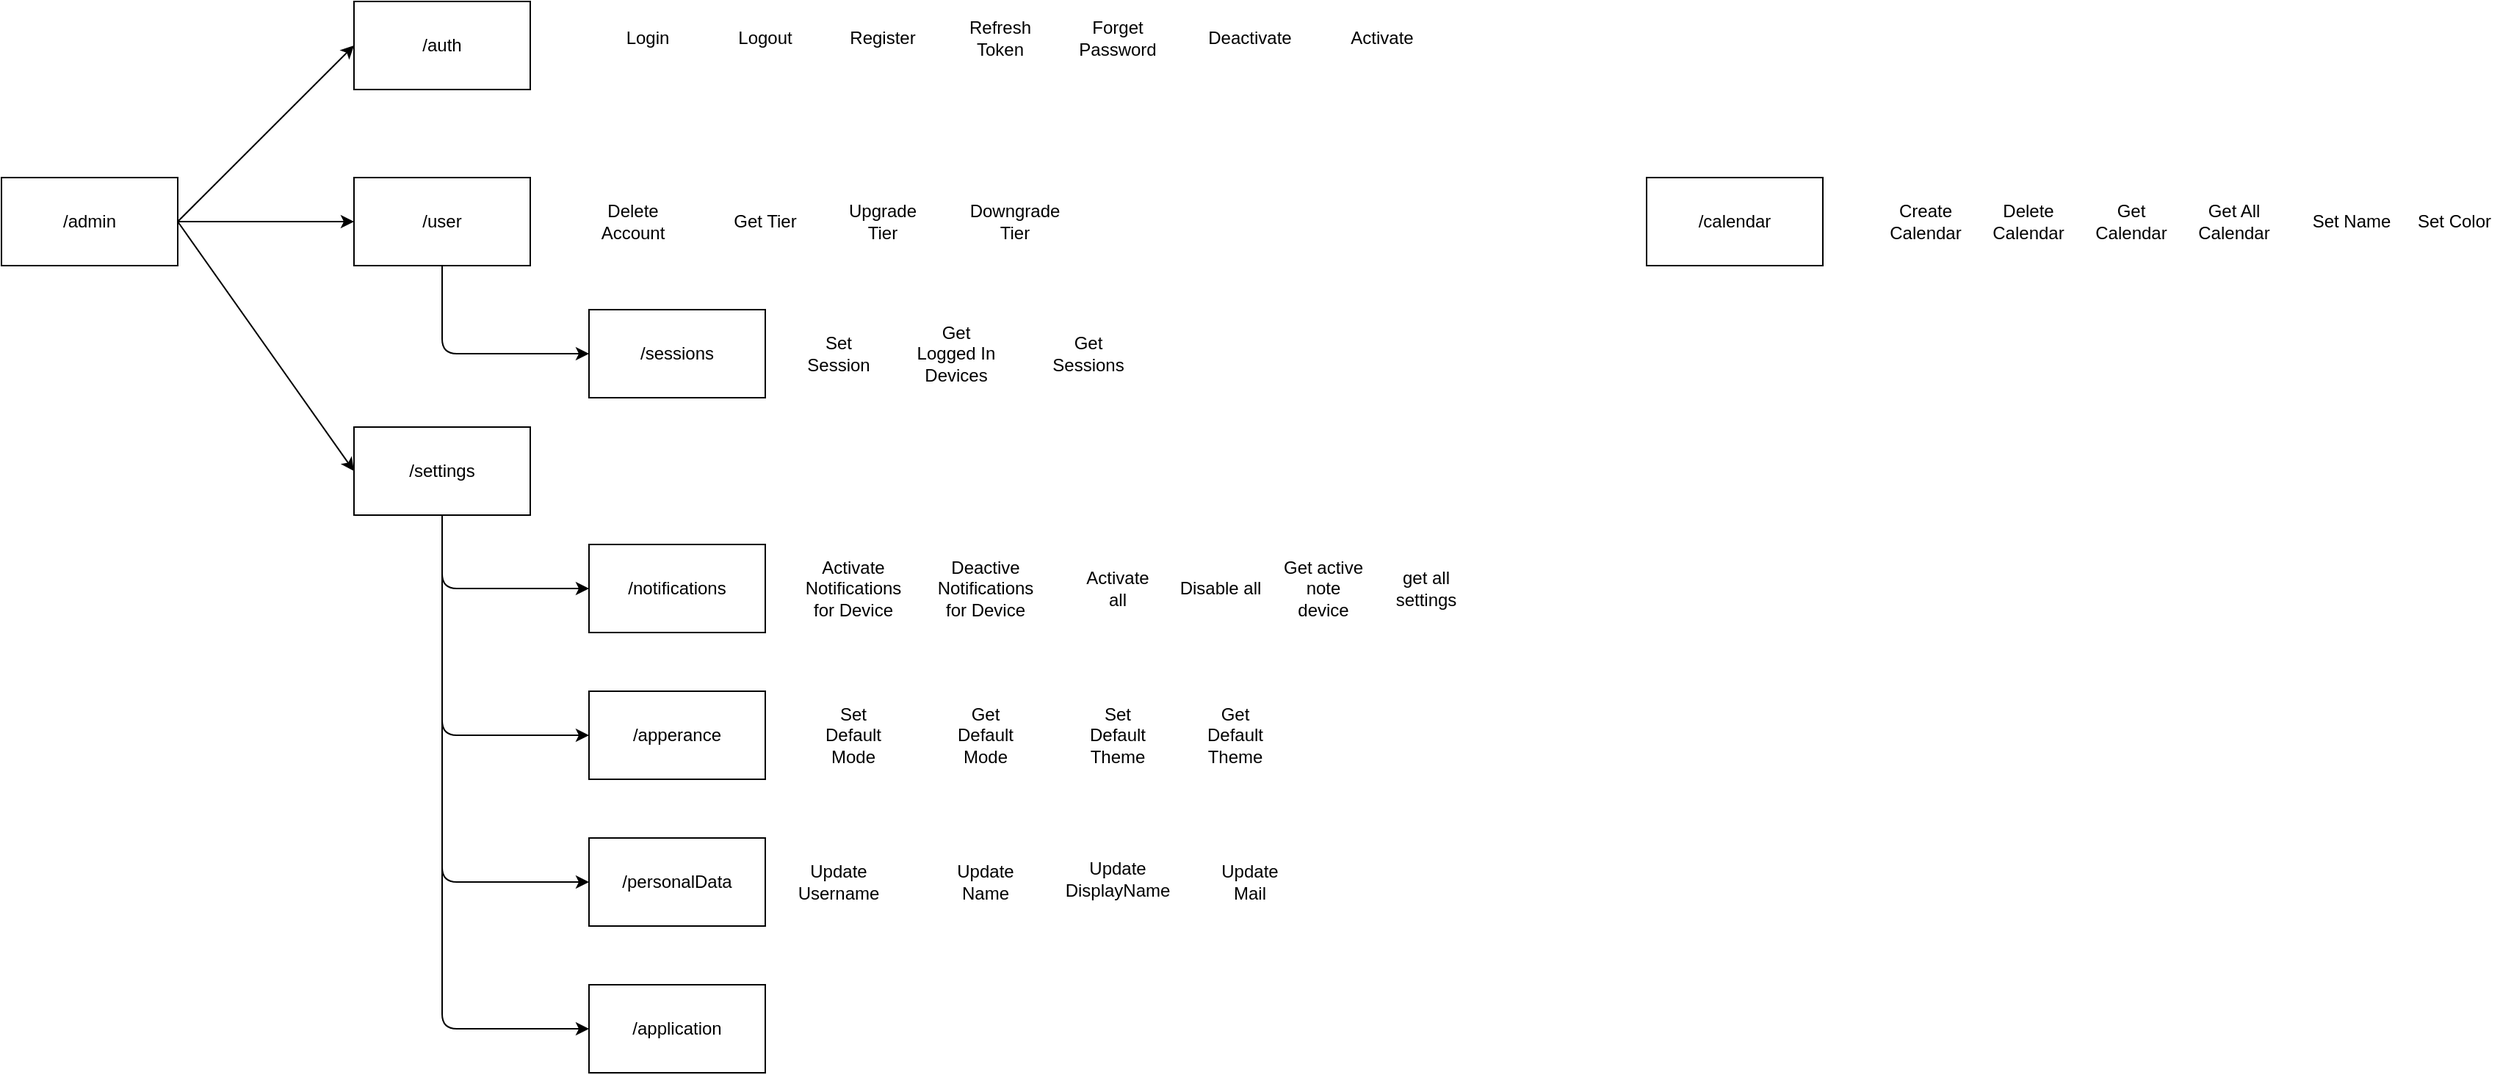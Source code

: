 <mxfile>
    <diagram id="sLfnsx0PsjXrV4OSWLCP" name="Page-1">
        <mxGraphModel dx="815" dy="1382" grid="1" gridSize="10" guides="1" tooltips="1" connect="1" arrows="1" fold="1" page="0" pageScale="1" pageWidth="827" pageHeight="1169" math="0" shadow="0">
            <root>
                <mxCell id="0"/>
                <mxCell id="1" parent="0"/>
                <mxCell id="41" style="edgeStyle=none;html=1;entryX=0;entryY=0.5;entryDx=0;entryDy=0;exitX=1;exitY=0.5;exitDx=0;exitDy=0;" edge="1" parent="1" source="9" target="10">
                    <mxGeometry relative="1" as="geometry"/>
                </mxCell>
                <mxCell id="42" style="edgeStyle=none;html=1;entryX=0;entryY=0.5;entryDx=0;entryDy=0;exitX=1;exitY=0.5;exitDx=0;exitDy=0;" edge="1" parent="1" source="9" target="12">
                    <mxGeometry relative="1" as="geometry">
                        <mxPoint x="360" y="-300" as="sourcePoint"/>
                    </mxGeometry>
                </mxCell>
                <mxCell id="43" style="edgeStyle=none;html=1;exitX=1;exitY=0.5;exitDx=0;exitDy=0;entryX=0;entryY=0.5;entryDx=0;entryDy=0;" edge="1" parent="1" source="9" target="11">
                    <mxGeometry relative="1" as="geometry"/>
                </mxCell>
                <mxCell id="9" value="/admin" style="rounded=0;whiteSpace=wrap;html=1;" vertex="1" parent="1">
                    <mxGeometry x="200" y="-400" width="120" height="60" as="geometry"/>
                </mxCell>
                <mxCell id="59" style="edgeStyle=none;html=1;entryX=0;entryY=0.5;entryDx=0;entryDy=0;exitX=0.5;exitY=1;exitDx=0;exitDy=0;" edge="1" parent="1" source="10" target="31">
                    <mxGeometry relative="1" as="geometry">
                        <Array as="points">
                            <mxPoint x="500" y="-280"/>
                        </Array>
                    </mxGeometry>
                </mxCell>
                <mxCell id="10" value="/user" style="rounded=0;whiteSpace=wrap;html=1;" vertex="1" parent="1">
                    <mxGeometry x="440" y="-400" width="120" height="60" as="geometry"/>
                </mxCell>
                <mxCell id="44" style="edgeStyle=none;html=1;entryX=0;entryY=0.5;entryDx=0;entryDy=0;exitX=0.5;exitY=1;exitDx=0;exitDy=0;" edge="1" parent="1" source="11" target="30">
                    <mxGeometry relative="1" as="geometry">
                        <Array as="points">
                            <mxPoint x="500" y="80"/>
                        </Array>
                    </mxGeometry>
                </mxCell>
                <mxCell id="46" style="edgeStyle=none;html=1;exitX=0.5;exitY=1;exitDx=0;exitDy=0;entryX=0;entryY=0.5;entryDx=0;entryDy=0;" edge="1" parent="1" source="11" target="32">
                    <mxGeometry relative="1" as="geometry">
                        <Array as="points">
                            <mxPoint x="500" y="-20"/>
                        </Array>
                    </mxGeometry>
                </mxCell>
                <mxCell id="47" style="edgeStyle=none;html=1;exitX=0.5;exitY=1;exitDx=0;exitDy=0;entryX=0;entryY=0.5;entryDx=0;entryDy=0;" edge="1" parent="1" source="11" target="33">
                    <mxGeometry relative="1" as="geometry">
                        <Array as="points">
                            <mxPoint x="500" y="-120"/>
                        </Array>
                    </mxGeometry>
                </mxCell>
                <mxCell id="66" style="edgeStyle=none;html=1;exitX=0.5;exitY=1;exitDx=0;exitDy=0;entryX=0;entryY=0.5;entryDx=0;entryDy=0;" edge="1" parent="1" source="11" target="65">
                    <mxGeometry relative="1" as="geometry">
                        <mxPoint x="590" y="190" as="targetPoint"/>
                        <Array as="points">
                            <mxPoint x="500" y="180"/>
                        </Array>
                    </mxGeometry>
                </mxCell>
                <mxCell id="11" value="/settings" style="rounded=0;whiteSpace=wrap;html=1;" vertex="1" parent="1">
                    <mxGeometry x="440" y="-230" width="120" height="60" as="geometry"/>
                </mxCell>
                <mxCell id="12" value="/auth" style="rounded=0;whiteSpace=wrap;html=1;" vertex="1" parent="1">
                    <mxGeometry x="440" y="-520" width="120" height="60" as="geometry"/>
                </mxCell>
                <mxCell id="30" value="/personalData" style="rounded=0;whiteSpace=wrap;html=1;" vertex="1" parent="1">
                    <mxGeometry x="600" y="50" width="120" height="60" as="geometry"/>
                </mxCell>
                <mxCell id="31" value="/sessions" style="rounded=0;whiteSpace=wrap;html=1;" vertex="1" parent="1">
                    <mxGeometry x="600" y="-310" width="120" height="60" as="geometry"/>
                </mxCell>
                <mxCell id="32" value="/apperance" style="rounded=0;whiteSpace=wrap;html=1;" vertex="1" parent="1">
                    <mxGeometry x="600" y="-50" width="120" height="60" as="geometry"/>
                </mxCell>
                <mxCell id="33" value="/notifications" style="rounded=0;whiteSpace=wrap;html=1;" vertex="1" parent="1">
                    <mxGeometry x="600" y="-150" width="120" height="60" as="geometry"/>
                </mxCell>
                <mxCell id="49" value="Login" style="text;html=1;strokeColor=none;fillColor=none;align=center;verticalAlign=middle;whiteSpace=wrap;rounded=0;" vertex="1" parent="1">
                    <mxGeometry x="610" y="-510" width="60" height="30" as="geometry"/>
                </mxCell>
                <mxCell id="50" value="Logout" style="text;html=1;strokeColor=none;fillColor=none;align=center;verticalAlign=middle;whiteSpace=wrap;rounded=0;" vertex="1" parent="1">
                    <mxGeometry x="690" y="-510" width="60" height="30" as="geometry"/>
                </mxCell>
                <mxCell id="51" value="Register" style="text;html=1;strokeColor=none;fillColor=none;align=center;verticalAlign=middle;whiteSpace=wrap;rounded=0;" vertex="1" parent="1">
                    <mxGeometry x="770" y="-510" width="60" height="30" as="geometry"/>
                </mxCell>
                <mxCell id="52" value="Forget Password" style="text;html=1;strokeColor=none;fillColor=none;align=center;verticalAlign=middle;whiteSpace=wrap;rounded=0;" vertex="1" parent="1">
                    <mxGeometry x="930" y="-510" width="60" height="30" as="geometry"/>
                </mxCell>
                <mxCell id="54" value="Delete Account" style="text;html=1;strokeColor=none;fillColor=none;align=center;verticalAlign=middle;whiteSpace=wrap;rounded=0;" vertex="1" parent="1">
                    <mxGeometry x="600" y="-385" width="60" height="30" as="geometry"/>
                </mxCell>
                <mxCell id="56" value="Upgrade Tier" style="text;html=1;strokeColor=none;fillColor=none;align=center;verticalAlign=middle;whiteSpace=wrap;rounded=0;" vertex="1" parent="1">
                    <mxGeometry x="770" y="-385" width="60" height="30" as="geometry"/>
                </mxCell>
                <mxCell id="57" value="Downgrade&lt;br&gt;Tier" style="text;html=1;strokeColor=none;fillColor=none;align=center;verticalAlign=middle;whiteSpace=wrap;rounded=0;" vertex="1" parent="1">
                    <mxGeometry x="860" y="-385" width="60" height="30" as="geometry"/>
                </mxCell>
                <mxCell id="58" value="Get Tier" style="text;html=1;strokeColor=none;fillColor=none;align=center;verticalAlign=middle;whiteSpace=wrap;rounded=0;" vertex="1" parent="1">
                    <mxGeometry x="690" y="-385" width="60" height="30" as="geometry"/>
                </mxCell>
                <mxCell id="60" value="Set Session" style="text;html=1;strokeColor=none;fillColor=none;align=center;verticalAlign=middle;whiteSpace=wrap;rounded=0;" vertex="1" parent="1">
                    <mxGeometry x="740" y="-295" width="60" height="30" as="geometry"/>
                </mxCell>
                <mxCell id="61" value="Get Logged In Devices" style="text;html=1;strokeColor=none;fillColor=none;align=center;verticalAlign=middle;whiteSpace=wrap;rounded=0;" vertex="1" parent="1">
                    <mxGeometry x="820" y="-295" width="60" height="30" as="geometry"/>
                </mxCell>
                <mxCell id="62" value="Get Sessions" style="text;html=1;strokeColor=none;fillColor=none;align=center;verticalAlign=middle;whiteSpace=wrap;rounded=0;" vertex="1" parent="1">
                    <mxGeometry x="910" y="-295" width="60" height="30" as="geometry"/>
                </mxCell>
                <mxCell id="63" value="Deactivate" style="text;html=1;strokeColor=none;fillColor=none;align=center;verticalAlign=middle;whiteSpace=wrap;rounded=0;" vertex="1" parent="1">
                    <mxGeometry x="1020" y="-510" width="60" height="30" as="geometry"/>
                </mxCell>
                <mxCell id="64" value="Activate" style="text;html=1;strokeColor=none;fillColor=none;align=center;verticalAlign=middle;whiteSpace=wrap;rounded=0;" vertex="1" parent="1">
                    <mxGeometry x="1110" y="-510" width="60" height="30" as="geometry"/>
                </mxCell>
                <mxCell id="65" value="/application" style="rounded=0;whiteSpace=wrap;html=1;" vertex="1" parent="1">
                    <mxGeometry x="600" y="150" width="120" height="60" as="geometry"/>
                </mxCell>
                <mxCell id="67" value="Activate Notifications for Device" style="text;html=1;strokeColor=none;fillColor=none;align=center;verticalAlign=middle;whiteSpace=wrap;rounded=0;" vertex="1" parent="1">
                    <mxGeometry x="750" y="-135" width="60" height="30" as="geometry"/>
                </mxCell>
                <mxCell id="68" value="Deactive Notifications for Device" style="text;html=1;strokeColor=none;fillColor=none;align=center;verticalAlign=middle;whiteSpace=wrap;rounded=0;" vertex="1" parent="1">
                    <mxGeometry x="840" y="-135" width="60" height="30" as="geometry"/>
                </mxCell>
                <mxCell id="69" value="Get active note device" style="text;html=1;strokeColor=none;fillColor=none;align=center;verticalAlign=middle;whiteSpace=wrap;rounded=0;" vertex="1" parent="1">
                    <mxGeometry x="1070" y="-135" width="60" height="30" as="geometry"/>
                </mxCell>
                <mxCell id="70" value="get all settings" style="text;html=1;strokeColor=none;fillColor=none;align=center;verticalAlign=middle;whiteSpace=wrap;rounded=0;" vertex="1" parent="1">
                    <mxGeometry x="1140" y="-135" width="60" height="30" as="geometry"/>
                </mxCell>
                <mxCell id="71" value="Activate all" style="text;html=1;strokeColor=none;fillColor=none;align=center;verticalAlign=middle;whiteSpace=wrap;rounded=0;" vertex="1" parent="1">
                    <mxGeometry x="930" y="-135" width="60" height="30" as="geometry"/>
                </mxCell>
                <mxCell id="72" value="Disable all" style="text;html=1;strokeColor=none;fillColor=none;align=center;verticalAlign=middle;whiteSpace=wrap;rounded=0;" vertex="1" parent="1">
                    <mxGeometry x="1000" y="-135" width="60" height="30" as="geometry"/>
                </mxCell>
                <mxCell id="73" value="Refresh Token" style="text;html=1;strokeColor=none;fillColor=none;align=center;verticalAlign=middle;whiteSpace=wrap;rounded=0;" vertex="1" parent="1">
                    <mxGeometry x="850" y="-510" width="60" height="30" as="geometry"/>
                </mxCell>
                <mxCell id="74" value="Set Default Mode" style="text;html=1;strokeColor=none;fillColor=none;align=center;verticalAlign=middle;whiteSpace=wrap;rounded=0;" vertex="1" parent="1">
                    <mxGeometry x="750" y="-35" width="60" height="30" as="geometry"/>
                </mxCell>
                <mxCell id="75" value="Get Default Mode" style="text;html=1;strokeColor=none;fillColor=none;align=center;verticalAlign=middle;whiteSpace=wrap;rounded=0;" vertex="1" parent="1">
                    <mxGeometry x="840" y="-35" width="60" height="30" as="geometry"/>
                </mxCell>
                <mxCell id="76" value="Set Default Theme" style="text;html=1;strokeColor=none;fillColor=none;align=center;verticalAlign=middle;whiteSpace=wrap;rounded=0;" vertex="1" parent="1">
                    <mxGeometry x="930" y="-35" width="60" height="30" as="geometry"/>
                </mxCell>
                <mxCell id="77" value="Get Default Theme" style="text;html=1;strokeColor=none;fillColor=none;align=center;verticalAlign=middle;whiteSpace=wrap;rounded=0;" vertex="1" parent="1">
                    <mxGeometry x="1010" y="-35" width="60" height="30" as="geometry"/>
                </mxCell>
                <mxCell id="78" value="Update Username" style="text;html=1;strokeColor=none;fillColor=none;align=center;verticalAlign=middle;whiteSpace=wrap;rounded=0;" vertex="1" parent="1">
                    <mxGeometry x="740" y="65" width="60" height="30" as="geometry"/>
                </mxCell>
                <mxCell id="79" value="Update Name" style="text;html=1;strokeColor=none;fillColor=none;align=center;verticalAlign=middle;whiteSpace=wrap;rounded=0;" vertex="1" parent="1">
                    <mxGeometry x="840" y="65" width="60" height="30" as="geometry"/>
                </mxCell>
                <mxCell id="80" value="Update DisplayName" style="text;html=1;strokeColor=none;fillColor=none;align=center;verticalAlign=middle;whiteSpace=wrap;rounded=0;" vertex="1" parent="1">
                    <mxGeometry x="930" y="60" width="60" height="35" as="geometry"/>
                </mxCell>
                <mxCell id="81" value="Update Mail" style="text;html=1;strokeColor=none;fillColor=none;align=center;verticalAlign=middle;whiteSpace=wrap;rounded=0;" vertex="1" parent="1">
                    <mxGeometry x="1020" y="62.5" width="60" height="35" as="geometry"/>
                </mxCell>
                <mxCell id="82" value="/calendar" style="rounded=0;whiteSpace=wrap;html=1;" vertex="1" parent="1">
                    <mxGeometry x="1320" y="-400" width="120" height="60" as="geometry"/>
                </mxCell>
                <mxCell id="83" value="Create Calendar" style="text;html=1;strokeColor=none;fillColor=none;align=center;verticalAlign=middle;whiteSpace=wrap;rounded=0;" vertex="1" parent="1">
                    <mxGeometry x="1480" y="-385" width="60" height="30" as="geometry"/>
                </mxCell>
                <mxCell id="85" value="Delete Calendar" style="text;html=1;strokeColor=none;fillColor=none;align=center;verticalAlign=middle;whiteSpace=wrap;rounded=0;" vertex="1" parent="1">
                    <mxGeometry x="1550" y="-385" width="60" height="30" as="geometry"/>
                </mxCell>
                <mxCell id="86" value="Get Calendar" style="text;html=1;strokeColor=none;fillColor=none;align=center;verticalAlign=middle;whiteSpace=wrap;rounded=0;" vertex="1" parent="1">
                    <mxGeometry x="1620" y="-385" width="60" height="30" as="geometry"/>
                </mxCell>
                <mxCell id="87" value="Get All Calendar" style="text;html=1;strokeColor=none;fillColor=none;align=center;verticalAlign=middle;whiteSpace=wrap;rounded=0;" vertex="1" parent="1">
                    <mxGeometry x="1690" y="-385" width="60" height="30" as="geometry"/>
                </mxCell>
                <mxCell id="89" value="Set Name" style="text;html=1;strokeColor=none;fillColor=none;align=center;verticalAlign=middle;whiteSpace=wrap;rounded=0;" vertex="1" parent="1">
                    <mxGeometry x="1770" y="-385" width="60" height="30" as="geometry"/>
                </mxCell>
                <mxCell id="90" value="Set Color" style="text;html=1;strokeColor=none;fillColor=none;align=center;verticalAlign=middle;whiteSpace=wrap;rounded=0;" vertex="1" parent="1">
                    <mxGeometry x="1840" y="-385" width="60" height="30" as="geometry"/>
                </mxCell>
            </root>
        </mxGraphModel>
    </diagram>
</mxfile>